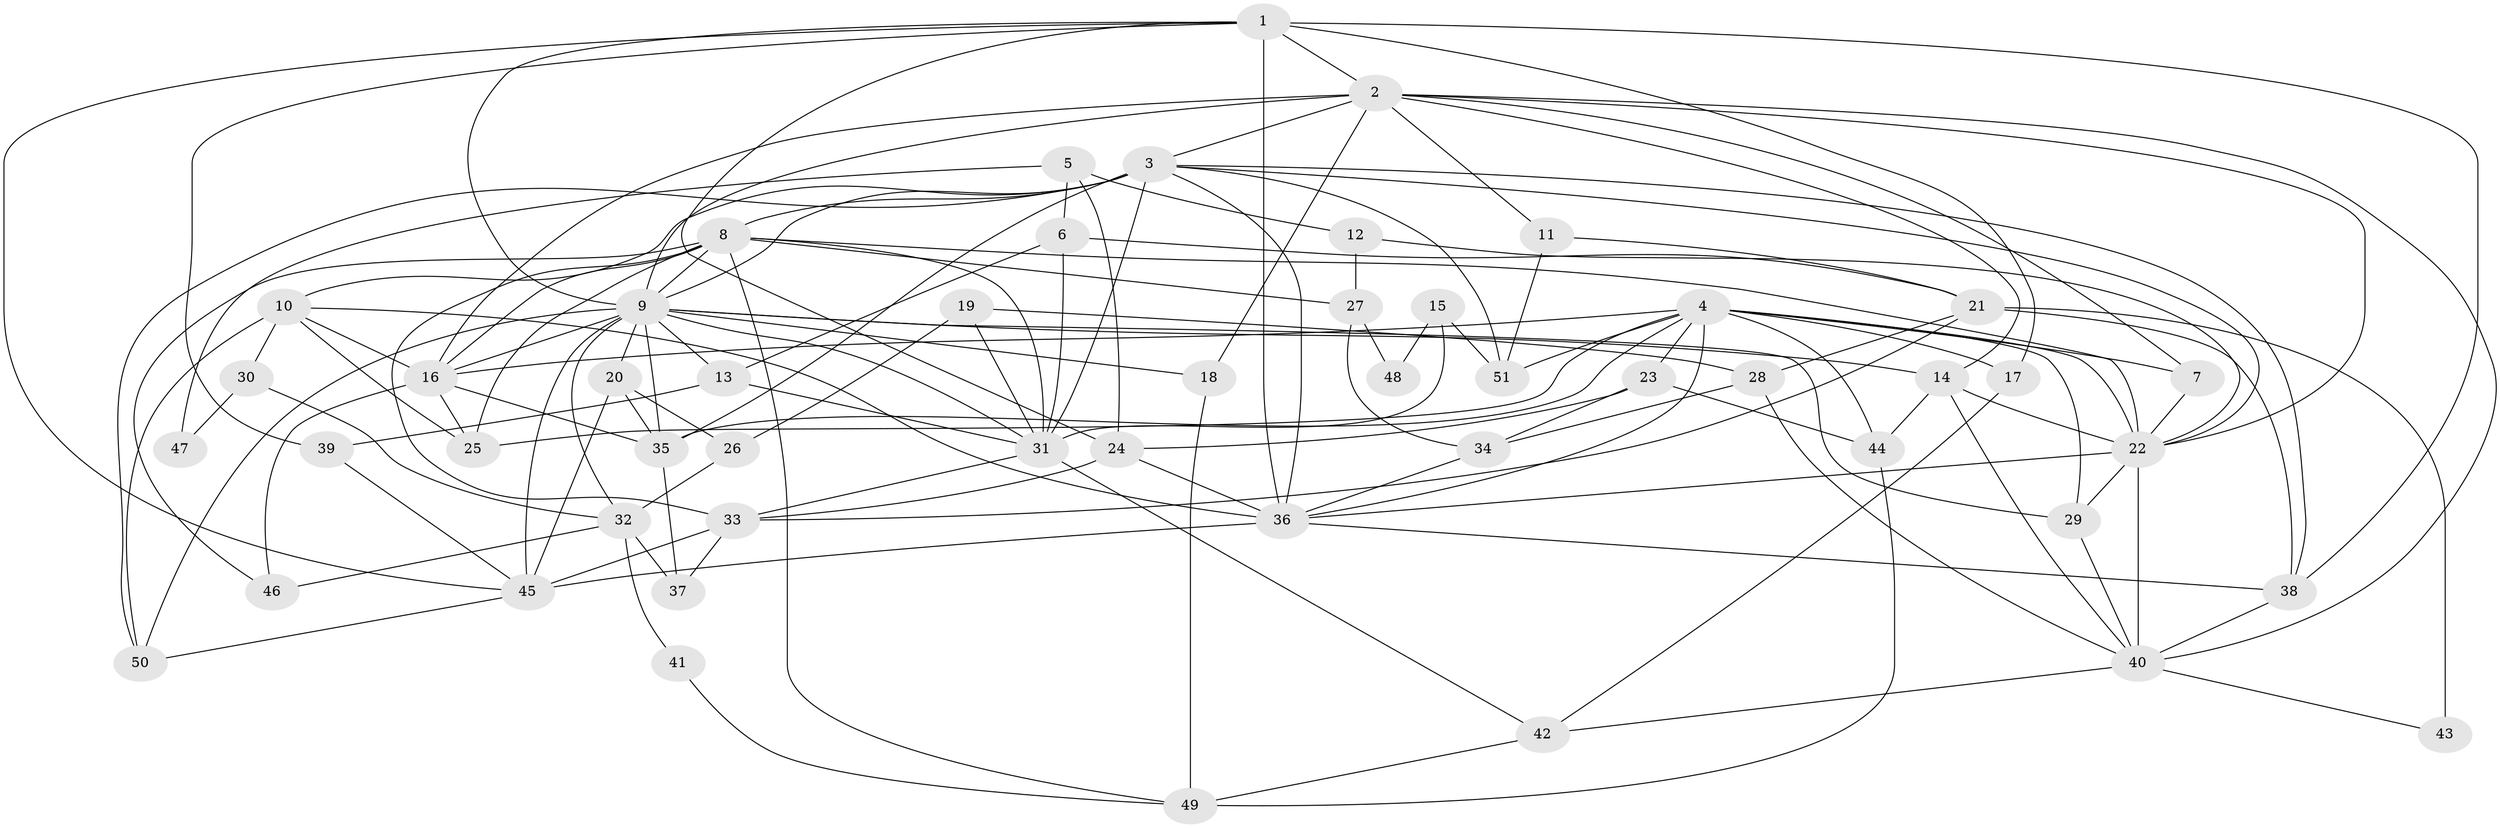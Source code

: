 // original degree distribution, {4: 0.3235294117647059, 5: 0.1568627450980392, 6: 0.09803921568627451, 3: 0.27450980392156865, 2: 0.10784313725490197, 8: 0.0196078431372549, 7: 0.0196078431372549}
// Generated by graph-tools (version 1.1) at 2025/51/03/04/25 22:51:04]
// undirected, 51 vertices, 133 edges
graph export_dot {
  node [color=gray90,style=filled];
  1;
  2;
  3;
  4;
  5;
  6;
  7;
  8;
  9;
  10;
  11;
  12;
  13;
  14;
  15;
  16;
  17;
  18;
  19;
  20;
  21;
  22;
  23;
  24;
  25;
  26;
  27;
  28;
  29;
  30;
  31;
  32;
  33;
  34;
  35;
  36;
  37;
  38;
  39;
  40;
  41;
  42;
  43;
  44;
  45;
  46;
  47;
  48;
  49;
  50;
  51;
  1 -- 2 [weight=1.0];
  1 -- 9 [weight=2.0];
  1 -- 17 [weight=1.0];
  1 -- 24 [weight=1.0];
  1 -- 36 [weight=3.0];
  1 -- 38 [weight=1.0];
  1 -- 39 [weight=1.0];
  1 -- 45 [weight=1.0];
  2 -- 3 [weight=1.0];
  2 -- 7 [weight=1.0];
  2 -- 9 [weight=1.0];
  2 -- 11 [weight=1.0];
  2 -- 14 [weight=1.0];
  2 -- 16 [weight=2.0];
  2 -- 18 [weight=1.0];
  2 -- 22 [weight=2.0];
  2 -- 40 [weight=1.0];
  3 -- 8 [weight=2.0];
  3 -- 9 [weight=1.0];
  3 -- 10 [weight=1.0];
  3 -- 22 [weight=1.0];
  3 -- 31 [weight=1.0];
  3 -- 35 [weight=1.0];
  3 -- 36 [weight=1.0];
  3 -- 38 [weight=1.0];
  3 -- 50 [weight=1.0];
  3 -- 51 [weight=1.0];
  4 -- 7 [weight=1.0];
  4 -- 16 [weight=1.0];
  4 -- 17 [weight=1.0];
  4 -- 22 [weight=1.0];
  4 -- 23 [weight=1.0];
  4 -- 25 [weight=1.0];
  4 -- 29 [weight=1.0];
  4 -- 35 [weight=1.0];
  4 -- 36 [weight=2.0];
  4 -- 44 [weight=1.0];
  4 -- 51 [weight=1.0];
  5 -- 6 [weight=1.0];
  5 -- 12 [weight=1.0];
  5 -- 24 [weight=1.0];
  5 -- 47 [weight=1.0];
  6 -- 13 [weight=1.0];
  6 -- 21 [weight=1.0];
  6 -- 31 [weight=1.0];
  7 -- 22 [weight=1.0];
  8 -- 9 [weight=2.0];
  8 -- 16 [weight=2.0];
  8 -- 22 [weight=1.0];
  8 -- 25 [weight=1.0];
  8 -- 27 [weight=1.0];
  8 -- 31 [weight=2.0];
  8 -- 33 [weight=1.0];
  8 -- 46 [weight=1.0];
  8 -- 49 [weight=1.0];
  9 -- 13 [weight=1.0];
  9 -- 14 [weight=1.0];
  9 -- 16 [weight=1.0];
  9 -- 18 [weight=1.0];
  9 -- 20 [weight=1.0];
  9 -- 29 [weight=1.0];
  9 -- 31 [weight=1.0];
  9 -- 32 [weight=1.0];
  9 -- 35 [weight=1.0];
  9 -- 45 [weight=2.0];
  9 -- 50 [weight=1.0];
  10 -- 16 [weight=1.0];
  10 -- 25 [weight=1.0];
  10 -- 30 [weight=1.0];
  10 -- 36 [weight=1.0];
  10 -- 50 [weight=1.0];
  11 -- 21 [weight=1.0];
  11 -- 51 [weight=1.0];
  12 -- 22 [weight=1.0];
  12 -- 27 [weight=1.0];
  13 -- 31 [weight=1.0];
  13 -- 39 [weight=1.0];
  14 -- 22 [weight=2.0];
  14 -- 40 [weight=1.0];
  14 -- 44 [weight=1.0];
  15 -- 31 [weight=1.0];
  15 -- 48 [weight=1.0];
  15 -- 51 [weight=1.0];
  16 -- 25 [weight=2.0];
  16 -- 35 [weight=1.0];
  16 -- 46 [weight=1.0];
  17 -- 42 [weight=1.0];
  18 -- 49 [weight=1.0];
  19 -- 26 [weight=1.0];
  19 -- 28 [weight=1.0];
  19 -- 31 [weight=2.0];
  20 -- 26 [weight=1.0];
  20 -- 35 [weight=1.0];
  20 -- 45 [weight=1.0];
  21 -- 28 [weight=1.0];
  21 -- 33 [weight=1.0];
  21 -- 38 [weight=1.0];
  21 -- 43 [weight=2.0];
  22 -- 29 [weight=1.0];
  22 -- 36 [weight=1.0];
  22 -- 40 [weight=2.0];
  23 -- 24 [weight=1.0];
  23 -- 34 [weight=1.0];
  23 -- 44 [weight=1.0];
  24 -- 33 [weight=1.0];
  24 -- 36 [weight=1.0];
  26 -- 32 [weight=1.0];
  27 -- 34 [weight=1.0];
  27 -- 48 [weight=1.0];
  28 -- 34 [weight=1.0];
  28 -- 40 [weight=1.0];
  29 -- 40 [weight=1.0];
  30 -- 32 [weight=1.0];
  30 -- 47 [weight=1.0];
  31 -- 33 [weight=1.0];
  31 -- 42 [weight=1.0];
  32 -- 37 [weight=1.0];
  32 -- 41 [weight=1.0];
  32 -- 46 [weight=1.0];
  33 -- 37 [weight=1.0];
  33 -- 45 [weight=1.0];
  34 -- 36 [weight=1.0];
  35 -- 37 [weight=1.0];
  36 -- 38 [weight=1.0];
  36 -- 45 [weight=2.0];
  38 -- 40 [weight=1.0];
  39 -- 45 [weight=1.0];
  40 -- 42 [weight=1.0];
  40 -- 43 [weight=1.0];
  41 -- 49 [weight=1.0];
  42 -- 49 [weight=1.0];
  44 -- 49 [weight=1.0];
  45 -- 50 [weight=1.0];
}
